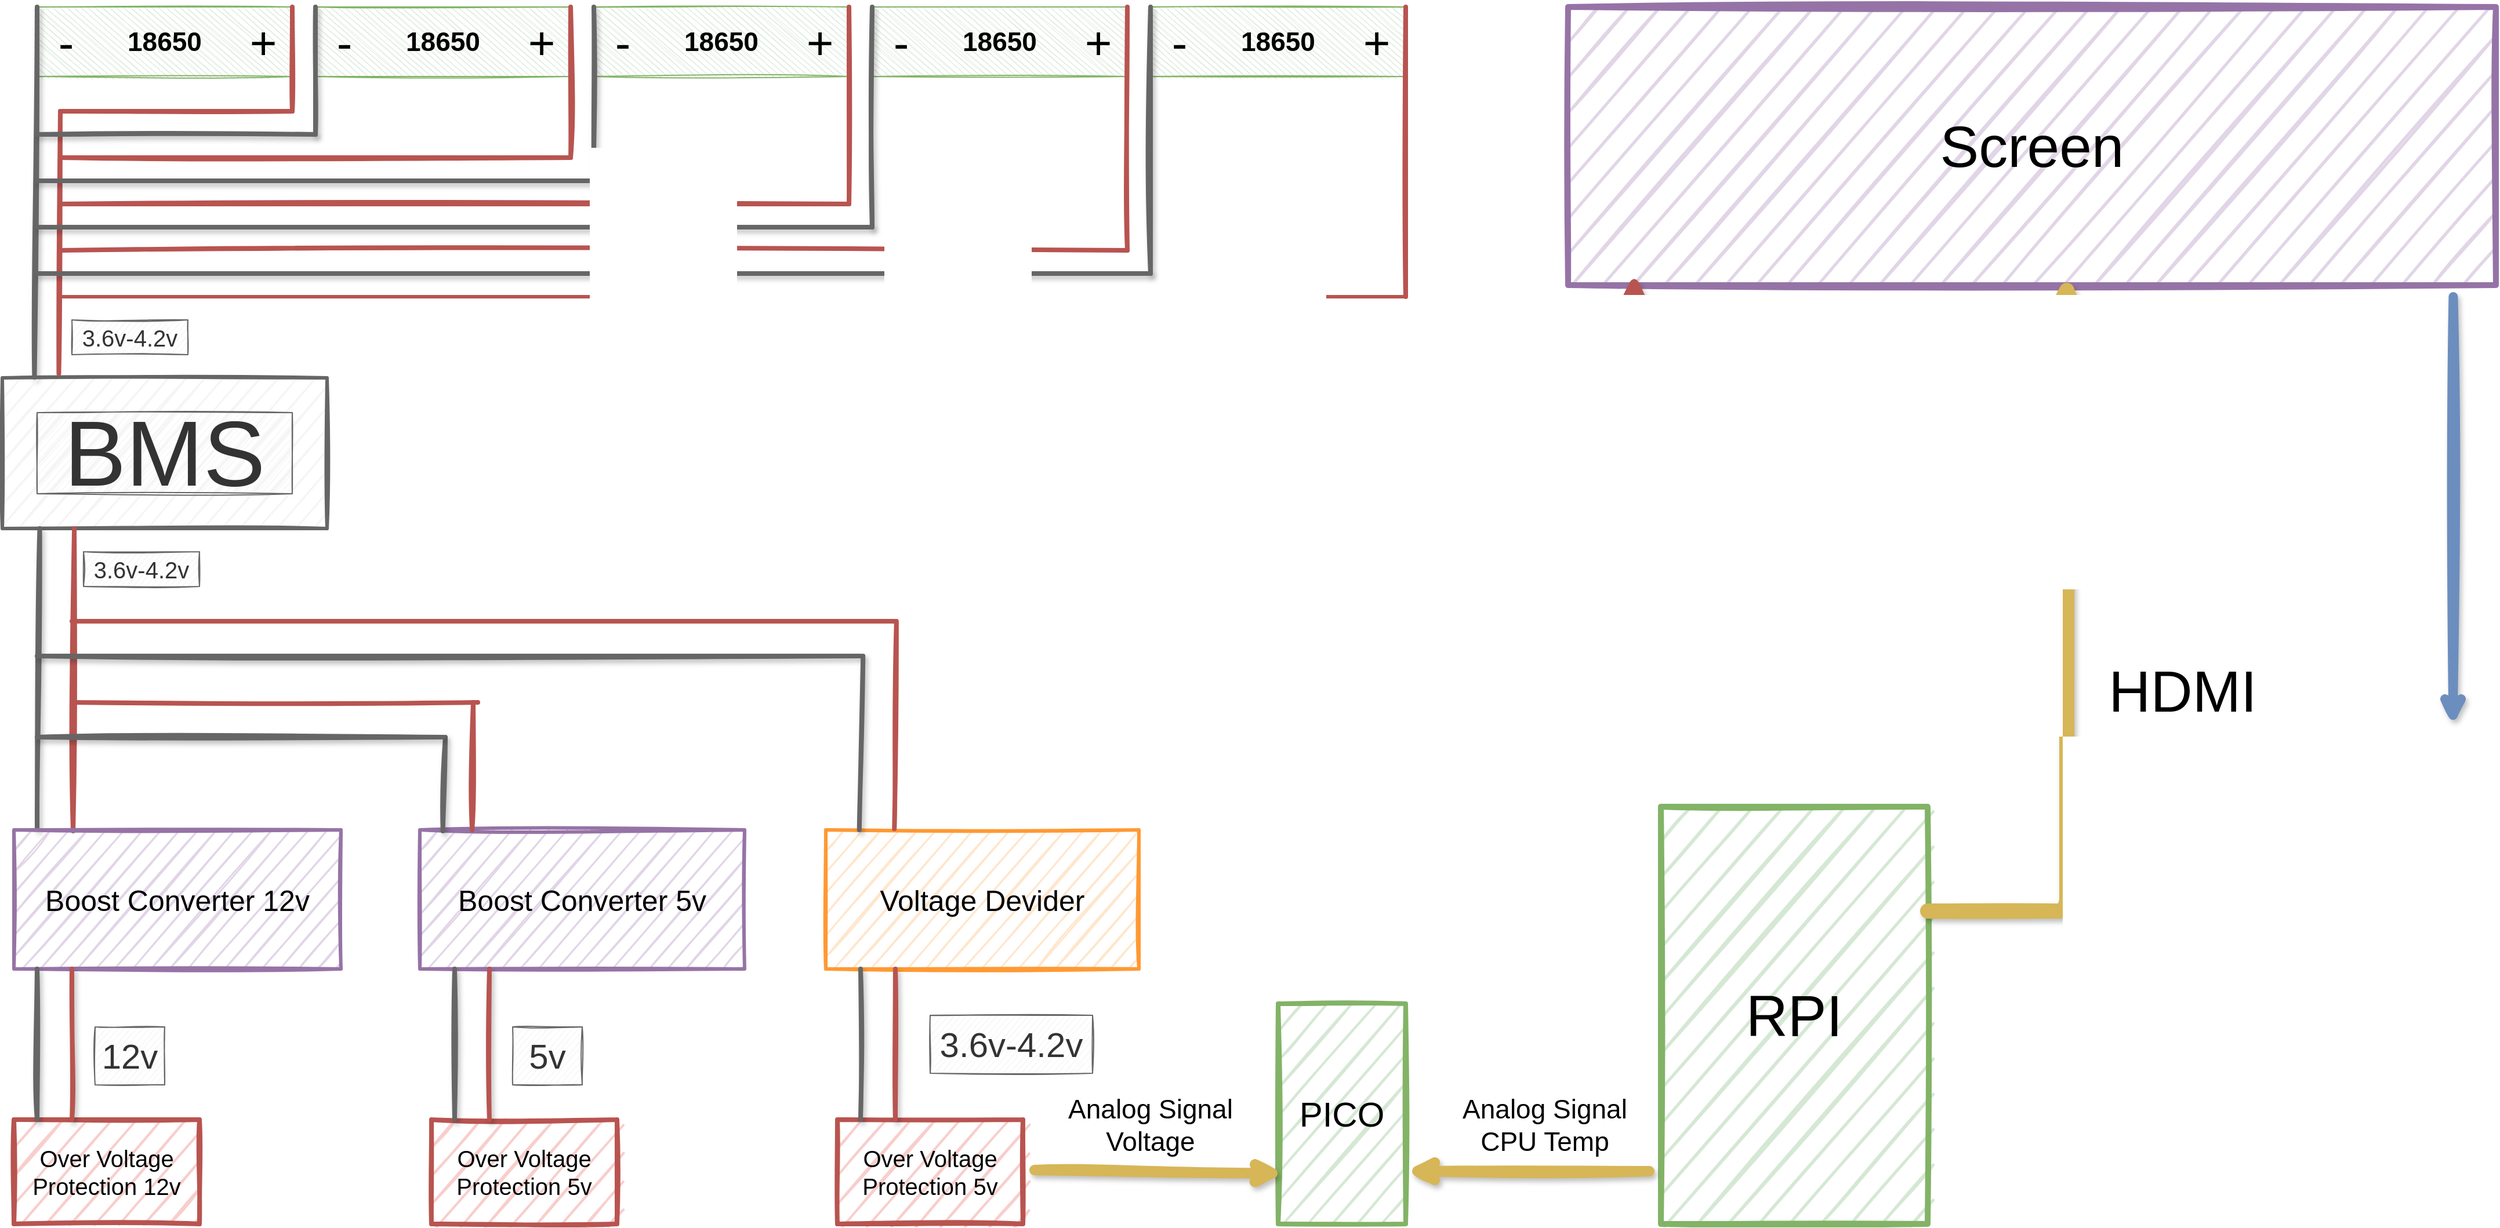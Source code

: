 <mxfile version="14.4.3" type="github">
  <diagram id="_PQn1Uy8t_eb8sXLkzAz" name="Page-1">
    <mxGraphModel dx="1718" dy="935" grid="1" gridSize="10" guides="1" tooltips="1" connect="1" arrows="1" fold="1" page="1" pageScale="1" pageWidth="850" pageHeight="1100" math="0" shadow="0">
      <root>
        <mxCell id="0" />
        <mxCell id="1" parent="0" />
        <mxCell id="i-8vvmm6yCiT5ENzY_J1-1" value="&lt;font size=&quot;1&quot;&gt;&lt;b style=&quot;font-size: 23px&quot;&gt;18650&lt;/b&gt;&lt;/font&gt;" style="rounded=0;whiteSpace=wrap;html=1;direction=south;fillColor=#d5e8d4;strokeColor=#82b366;sketch=1;" vertex="1" parent="1">
          <mxGeometry x="40" y="40" width="220" height="60" as="geometry" />
        </mxCell>
        <mxCell id="i-8vvmm6yCiT5ENzY_J1-6" value="&lt;font style=&quot;font-size: 40px&quot;&gt;+&lt;/font&gt;" style="text;html=1;strokeColor=none;fillColor=none;align=center;verticalAlign=middle;whiteSpace=wrap;rounded=0;sketch=1;" vertex="1" parent="1">
          <mxGeometry x="220" y="55" width="30" height="30" as="geometry" />
        </mxCell>
        <mxCell id="i-8vvmm6yCiT5ENzY_J1-7" value="&lt;font style=&quot;font-size: 40px&quot;&gt;-&lt;/font&gt;" style="text;html=1;strokeColor=none;fillColor=none;align=center;verticalAlign=middle;whiteSpace=wrap;rounded=0;sketch=1;" vertex="1" parent="1">
          <mxGeometry x="50" y="55" width="30" height="30" as="geometry" />
        </mxCell>
        <mxCell id="i-8vvmm6yCiT5ENzY_J1-10" value="" style="endArrow=none;html=1;strokeWidth=4;sketch=1;fillColor=#f8cecc;strokeColor=#b85450;" edge="1" parent="1">
          <mxGeometry width="50" height="50" relative="1" as="geometry">
            <mxPoint x="260" y="130" as="sourcePoint" />
            <mxPoint x="260" y="40" as="targetPoint" />
          </mxGeometry>
        </mxCell>
        <mxCell id="i-8vvmm6yCiT5ENzY_J1-11" value="" style="endArrow=none;html=1;strokeWidth=4;sketch=1;fillColor=#f5f5f5;strokeColor=#666666;shadow=1;exitX=0.099;exitY=-0.005;exitDx=0;exitDy=0;exitPerimeter=0;" edge="1" parent="1" source="i-8vvmm6yCiT5ENzY_J1-33">
          <mxGeometry width="50" height="50" relative="1" as="geometry">
            <mxPoint x="40" y="360" as="sourcePoint" />
            <mxPoint x="40" y="40" as="targetPoint" />
          </mxGeometry>
        </mxCell>
        <mxCell id="i-8vvmm6yCiT5ENzY_J1-12" value="&lt;font size=&quot;1&quot;&gt;&lt;b style=&quot;font-size: 23px&quot;&gt;18650&lt;/b&gt;&lt;/font&gt;" style="rounded=0;whiteSpace=wrap;html=1;direction=south;fillColor=#d5e8d4;strokeColor=#82b366;sketch=1;" vertex="1" parent="1">
          <mxGeometry x="280" y="40" width="220" height="60" as="geometry" />
        </mxCell>
        <mxCell id="i-8vvmm6yCiT5ENzY_J1-13" value="&lt;font style=&quot;font-size: 40px&quot;&gt;+&lt;/font&gt;" style="text;html=1;strokeColor=none;fillColor=none;align=center;verticalAlign=middle;whiteSpace=wrap;rounded=0;sketch=1;" vertex="1" parent="1">
          <mxGeometry x="460" y="55" width="30" height="30" as="geometry" />
        </mxCell>
        <mxCell id="i-8vvmm6yCiT5ENzY_J1-14" value="&lt;font style=&quot;font-size: 40px&quot;&gt;-&lt;/font&gt;" style="text;html=1;strokeColor=none;fillColor=none;align=center;verticalAlign=middle;whiteSpace=wrap;rounded=0;sketch=1;" vertex="1" parent="1">
          <mxGeometry x="290" y="55" width="30" height="30" as="geometry" />
        </mxCell>
        <mxCell id="i-8vvmm6yCiT5ENzY_J1-15" value="" style="endArrow=none;html=1;strokeWidth=4;sketch=1;fillColor=#f8cecc;strokeColor=#b85450;" edge="1" parent="1">
          <mxGeometry width="50" height="50" relative="1" as="geometry">
            <mxPoint x="500" y="170" as="sourcePoint" />
            <mxPoint x="500" y="40" as="targetPoint" />
          </mxGeometry>
        </mxCell>
        <mxCell id="i-8vvmm6yCiT5ENzY_J1-16" value="" style="endArrow=none;html=1;strokeWidth=4;sketch=1;fillColor=#f5f5f5;strokeColor=#666666;shadow=1;" edge="1" parent="1">
          <mxGeometry width="50" height="50" relative="1" as="geometry">
            <mxPoint x="280" y="150" as="sourcePoint" />
            <mxPoint x="280" y="40" as="targetPoint" />
          </mxGeometry>
        </mxCell>
        <mxCell id="i-8vvmm6yCiT5ENzY_J1-17" value="&lt;font size=&quot;1&quot;&gt;&lt;b style=&quot;font-size: 23px&quot;&gt;18650&lt;/b&gt;&lt;/font&gt;" style="rounded=0;whiteSpace=wrap;html=1;direction=south;fillColor=#d5e8d4;strokeColor=#82b366;sketch=1;" vertex="1" parent="1">
          <mxGeometry x="520" y="40" width="220" height="60" as="geometry" />
        </mxCell>
        <mxCell id="i-8vvmm6yCiT5ENzY_J1-18" value="&lt;font style=&quot;font-size: 40px&quot;&gt;+&lt;/font&gt;" style="text;html=1;strokeColor=none;fillColor=none;align=center;verticalAlign=middle;whiteSpace=wrap;rounded=0;sketch=1;" vertex="1" parent="1">
          <mxGeometry x="700" y="55" width="30" height="30" as="geometry" />
        </mxCell>
        <mxCell id="i-8vvmm6yCiT5ENzY_J1-19" value="&lt;font style=&quot;font-size: 40px&quot;&gt;-&lt;/font&gt;" style="text;html=1;strokeColor=none;fillColor=none;align=center;verticalAlign=middle;whiteSpace=wrap;rounded=0;sketch=1;" vertex="1" parent="1">
          <mxGeometry x="530" y="55" width="30" height="30" as="geometry" />
        </mxCell>
        <mxCell id="i-8vvmm6yCiT5ENzY_J1-20" value="" style="endArrow=none;html=1;strokeWidth=4;sketch=1;fillColor=#f8cecc;strokeColor=#b85450;" edge="1" parent="1">
          <mxGeometry width="50" height="50" relative="1" as="geometry">
            <mxPoint x="740" y="210" as="sourcePoint" />
            <mxPoint x="740" y="40" as="targetPoint" />
          </mxGeometry>
        </mxCell>
        <mxCell id="i-8vvmm6yCiT5ENzY_J1-21" value="" style="endArrow=none;html=1;strokeWidth=4;sketch=1;fillColor=#f5f5f5;strokeColor=#666666;shadow=1;" edge="1" parent="1">
          <mxGeometry width="50" height="50" relative="1" as="geometry">
            <mxPoint x="520" y="190" as="sourcePoint" />
            <mxPoint x="520" y="40" as="targetPoint" />
          </mxGeometry>
        </mxCell>
        <mxCell id="i-8vvmm6yCiT5ENzY_J1-22" value="&lt;font size=&quot;1&quot;&gt;&lt;b style=&quot;font-size: 23px&quot;&gt;18650&lt;/b&gt;&lt;/font&gt;" style="rounded=0;whiteSpace=wrap;html=1;direction=south;fillColor=#d5e8d4;strokeColor=#82b366;sketch=1;" vertex="1" parent="1">
          <mxGeometry x="760" y="40" width="220" height="60" as="geometry" />
        </mxCell>
        <mxCell id="i-8vvmm6yCiT5ENzY_J1-23" value="&lt;font style=&quot;font-size: 40px&quot;&gt;+&lt;/font&gt;" style="text;html=1;strokeColor=none;fillColor=none;align=center;verticalAlign=middle;whiteSpace=wrap;rounded=0;sketch=1;" vertex="1" parent="1">
          <mxGeometry x="940" y="55" width="30" height="30" as="geometry" />
        </mxCell>
        <mxCell id="i-8vvmm6yCiT5ENzY_J1-24" value="&lt;font style=&quot;font-size: 40px&quot;&gt;-&lt;/font&gt;" style="text;html=1;strokeColor=none;fillColor=none;align=center;verticalAlign=middle;whiteSpace=wrap;rounded=0;sketch=1;" vertex="1" parent="1">
          <mxGeometry x="770" y="55" width="30" height="30" as="geometry" />
        </mxCell>
        <mxCell id="i-8vvmm6yCiT5ENzY_J1-25" value="" style="endArrow=none;html=1;strokeWidth=4;sketch=1;fillColor=#f8cecc;strokeColor=#b85450;" edge="1" parent="1">
          <mxGeometry width="50" height="50" relative="1" as="geometry">
            <mxPoint x="980" y="250" as="sourcePoint" />
            <mxPoint x="980" y="40" as="targetPoint" />
          </mxGeometry>
        </mxCell>
        <mxCell id="i-8vvmm6yCiT5ENzY_J1-26" value="" style="endArrow=none;html=1;strokeWidth=4;sketch=1;fillColor=#f5f5f5;strokeColor=#666666;shadow=1;" edge="1" parent="1">
          <mxGeometry width="50" height="50" relative="1" as="geometry">
            <mxPoint x="760" y="230" as="sourcePoint" />
            <mxPoint x="760" y="40" as="targetPoint" />
          </mxGeometry>
        </mxCell>
        <mxCell id="i-8vvmm6yCiT5ENzY_J1-27" value="&lt;font size=&quot;1&quot;&gt;&lt;b style=&quot;font-size: 23px&quot;&gt;18650&lt;/b&gt;&lt;/font&gt;" style="rounded=0;whiteSpace=wrap;html=1;direction=south;fillColor=#d5e8d4;strokeColor=#82b366;sketch=1;" vertex="1" parent="1">
          <mxGeometry x="1000" y="40" width="220" height="60" as="geometry" />
        </mxCell>
        <mxCell id="i-8vvmm6yCiT5ENzY_J1-28" value="&lt;font style=&quot;font-size: 40px&quot;&gt;+&lt;/font&gt;" style="text;html=1;strokeColor=none;fillColor=none;align=center;verticalAlign=middle;whiteSpace=wrap;rounded=0;sketch=1;" vertex="1" parent="1">
          <mxGeometry x="1180" y="55" width="30" height="30" as="geometry" />
        </mxCell>
        <mxCell id="i-8vvmm6yCiT5ENzY_J1-29" value="&lt;font style=&quot;font-size: 40px&quot;&gt;-&lt;/font&gt;" style="text;html=1;strokeColor=none;fillColor=none;align=center;verticalAlign=middle;whiteSpace=wrap;rounded=0;sketch=1;" vertex="1" parent="1">
          <mxGeometry x="1010" y="55" width="30" height="30" as="geometry" />
        </mxCell>
        <mxCell id="i-8vvmm6yCiT5ENzY_J1-30" value="" style="endArrow=none;html=1;strokeWidth=4;sketch=1;fillColor=#f8cecc;strokeColor=#b85450;" edge="1" parent="1">
          <mxGeometry width="50" height="50" relative="1" as="geometry">
            <mxPoint x="1220" y="290" as="sourcePoint" />
            <mxPoint x="1220" y="40" as="targetPoint" />
          </mxGeometry>
        </mxCell>
        <mxCell id="i-8vvmm6yCiT5ENzY_J1-31" value="" style="endArrow=none;html=1;strokeWidth=4;sketch=1;fillColor=#f5f5f5;strokeColor=#666666;shadow=1;" edge="1" parent="1">
          <mxGeometry width="50" height="50" relative="1" as="geometry">
            <mxPoint x="1000" y="270" as="sourcePoint" />
            <mxPoint x="1000" y="40" as="targetPoint" />
          </mxGeometry>
        </mxCell>
        <mxCell id="i-8vvmm6yCiT5ENzY_J1-33" value="" style="rounded=0;whiteSpace=wrap;html=1;sketch=1;strokeWidth=3;strokeColor=#666666;fontColor=#333333;fillColor=#f5f5f5;" vertex="1" parent="1">
          <mxGeometry x="10" y="360" width="280" height="130" as="geometry" />
        </mxCell>
        <mxCell id="i-8vvmm6yCiT5ENzY_J1-34" value="" style="endArrow=none;html=1;strokeWidth=4;sketch=1;fillColor=#f8cecc;strokeColor=#b85450;exitX=0.174;exitY=-0.028;exitDx=0;exitDy=0;exitPerimeter=0;" edge="1" parent="1" source="i-8vvmm6yCiT5ENzY_J1-33">
          <mxGeometry width="50" height="50" relative="1" as="geometry">
            <mxPoint x="170.0" y="130" as="sourcePoint" />
            <mxPoint x="60" y="130" as="targetPoint" />
          </mxGeometry>
        </mxCell>
        <mxCell id="i-8vvmm6yCiT5ENzY_J1-35" value="" style="endArrow=none;html=1;strokeWidth=4;sketch=1;fillColor=#f8cecc;strokeColor=#b85450;" edge="1" parent="1">
          <mxGeometry width="50" height="50" relative="1" as="geometry">
            <mxPoint x="60" y="130" as="sourcePoint" />
            <mxPoint x="260" y="130" as="targetPoint" />
          </mxGeometry>
        </mxCell>
        <mxCell id="i-8vvmm6yCiT5ENzY_J1-36" value="" style="endArrow=none;html=1;strokeWidth=4;sketch=1;fillColor=#f5f5f5;strokeColor=#666666;shadow=1;" edge="1" parent="1">
          <mxGeometry width="50" height="50" relative="1" as="geometry">
            <mxPoint x="40" y="150" as="sourcePoint" />
            <mxPoint x="280" y="150" as="targetPoint" />
          </mxGeometry>
        </mxCell>
        <mxCell id="i-8vvmm6yCiT5ENzY_J1-37" value="" style="endArrow=none;html=1;strokeWidth=4;sketch=1;fillColor=#f8cecc;strokeColor=#b85450;" edge="1" parent="1">
          <mxGeometry width="50" height="50" relative="1" as="geometry">
            <mxPoint x="60" y="170" as="sourcePoint" />
            <mxPoint x="500" y="170" as="targetPoint" />
          </mxGeometry>
        </mxCell>
        <mxCell id="i-8vvmm6yCiT5ENzY_J1-39" value="" style="endArrow=none;html=1;strokeWidth=4;sketch=1;fillColor=#f5f5f5;strokeColor=#666666;shadow=1;" edge="1" parent="1">
          <mxGeometry width="50" height="50" relative="1" as="geometry">
            <mxPoint x="40" y="190" as="sourcePoint" />
            <mxPoint x="520" y="190" as="targetPoint" />
          </mxGeometry>
        </mxCell>
        <mxCell id="i-8vvmm6yCiT5ENzY_J1-40" value="" style="endArrow=none;html=1;strokeWidth=4;sketch=1;fillColor=#f8cecc;strokeColor=#b85450;" edge="1" parent="1">
          <mxGeometry width="50" height="50" relative="1" as="geometry">
            <mxPoint x="60" y="210" as="sourcePoint" />
            <mxPoint x="740" y="210" as="targetPoint" />
          </mxGeometry>
        </mxCell>
        <mxCell id="i-8vvmm6yCiT5ENzY_J1-41" value="" style="endArrow=none;html=1;strokeWidth=4;sketch=1;fillColor=#f5f5f5;strokeColor=#666666;shadow=1;" edge="1" parent="1">
          <mxGeometry width="50" height="50" relative="1" as="geometry">
            <mxPoint x="40" y="230" as="sourcePoint" />
            <mxPoint x="760" y="230" as="targetPoint" />
          </mxGeometry>
        </mxCell>
        <mxCell id="i-8vvmm6yCiT5ENzY_J1-42" value="" style="endArrow=none;html=1;strokeWidth=4;sketch=1;fillColor=#f8cecc;strokeColor=#b85450;" edge="1" parent="1">
          <mxGeometry width="50" height="50" relative="1" as="geometry">
            <mxPoint x="60" y="250" as="sourcePoint" />
            <mxPoint x="980" y="250" as="targetPoint" />
          </mxGeometry>
        </mxCell>
        <mxCell id="i-8vvmm6yCiT5ENzY_J1-43" value="" style="endArrow=none;html=1;strokeWidth=4;sketch=1;fillColor=#f5f5f5;strokeColor=#666666;shadow=1;" edge="1" parent="1">
          <mxGeometry width="50" height="50" relative="1" as="geometry">
            <mxPoint x="40" y="270" as="sourcePoint" />
            <mxPoint x="1000" y="270" as="targetPoint" />
          </mxGeometry>
        </mxCell>
        <mxCell id="i-8vvmm6yCiT5ENzY_J1-44" value="" style="endArrow=none;html=1;strokeWidth=3;sketch=1;fillColor=#f8cecc;strokeColor=#b85450;" edge="1" parent="1">
          <mxGeometry width="50" height="50" relative="1" as="geometry">
            <mxPoint x="60" y="290" as="sourcePoint" />
            <mxPoint x="1220" y="290" as="targetPoint" />
          </mxGeometry>
        </mxCell>
        <mxCell id="i-8vvmm6yCiT5ENzY_J1-45" value="&lt;font style=&quot;font-size: 80px&quot;&gt;BMS&lt;/font&gt;" style="text;html=1;strokeColor=#666666;fillColor=#f5f5f5;align=center;verticalAlign=middle;whiteSpace=wrap;rounded=0;sketch=1;fontColor=#333333;" vertex="1" parent="1">
          <mxGeometry x="40" y="390" width="220" height="70" as="geometry" />
        </mxCell>
        <mxCell id="i-8vvmm6yCiT5ENzY_J1-49" value="&lt;font style=&quot;font-size: 20px&quot;&gt;3.6v-4.2v&lt;/font&gt;" style="text;html=1;strokeColor=#666666;fillColor=#f5f5f5;align=center;verticalAlign=middle;whiteSpace=wrap;rounded=0;sketch=1;fontColor=#333333;" vertex="1" parent="1">
          <mxGeometry x="70" y="310" width="100" height="30" as="geometry" />
        </mxCell>
        <mxCell id="i-8vvmm6yCiT5ENzY_J1-51" value="&lt;font style=&quot;font-size: 25px&quot;&gt;Boost Converter 5v&lt;/font&gt;" style="rounded=0;whiteSpace=wrap;html=1;sketch=1;strokeWidth=3;strokeColor=#9673a6;fillColor=#e1d5e7;" vertex="1" parent="1">
          <mxGeometry x="370" y="750" width="280" height="120" as="geometry" />
        </mxCell>
        <mxCell id="i-8vvmm6yCiT5ENzY_J1-53" value="" style="endArrow=none;html=1;strokeWidth=4;sketch=1;fillColor=#f5f5f5;strokeColor=#666666;shadow=1;exitX=0.071;exitY=-0.008;exitDx=0;exitDy=0;exitPerimeter=0;" edge="1" parent="1" source="i-8vvmm6yCiT5ENzY_J1-62">
          <mxGeometry width="50" height="50" relative="1" as="geometry">
            <mxPoint x="42" y="740" as="sourcePoint" />
            <mxPoint x="42.28" y="490" as="targetPoint" />
          </mxGeometry>
        </mxCell>
        <mxCell id="i-8vvmm6yCiT5ENzY_J1-55" value="" style="endArrow=none;html=1;strokeWidth=4;sketch=1;fillColor=#f5f5f5;strokeColor=#666666;shadow=1;exitX=0.071;exitY=0.008;exitDx=0;exitDy=0;exitPerimeter=0;" edge="1" parent="1" source="i-8vvmm6yCiT5ENzY_J1-51">
          <mxGeometry width="50" height="50" relative="1" as="geometry">
            <mxPoint x="390" y="610" as="sourcePoint" />
            <mxPoint x="392" y="670" as="targetPoint" />
          </mxGeometry>
        </mxCell>
        <mxCell id="i-8vvmm6yCiT5ENzY_J1-56" value="" style="endArrow=none;html=1;strokeWidth=4;sketch=1;fillColor=#f8cecc;strokeColor=#b85450;shadow=0;exitX=0.161;exitY=0;exitDx=0;exitDy=0;exitPerimeter=0;" edge="1" parent="1" source="i-8vvmm6yCiT5ENzY_J1-51">
          <mxGeometry width="50" height="50" relative="1" as="geometry">
            <mxPoint x="414.08" y="608.08" as="sourcePoint" />
            <mxPoint x="416" y="640" as="targetPoint" />
          </mxGeometry>
        </mxCell>
        <mxCell id="i-8vvmm6yCiT5ENzY_J1-58" value="" style="endArrow=none;html=1;strokeWidth=4;sketch=1;fillColor=#f8cecc;strokeColor=#b85450;shadow=0;" edge="1" parent="1">
          <mxGeometry width="50" height="50" relative="1" as="geometry">
            <mxPoint x="70" y="640" as="sourcePoint" />
            <mxPoint x="420" y="640" as="targetPoint" />
          </mxGeometry>
        </mxCell>
        <mxCell id="i-8vvmm6yCiT5ENzY_J1-59" value="" style="endArrow=none;html=1;strokeWidth=4;sketch=1;fillColor=#f8cecc;strokeColor=#b85450;shadow=0;exitX=0.181;exitY=0.008;exitDx=0;exitDy=0;exitPerimeter=0;" edge="1" parent="1" source="i-8vvmm6yCiT5ENzY_J1-62">
          <mxGeometry width="50" height="50" relative="1" as="geometry">
            <mxPoint x="72" y="730" as="sourcePoint" />
            <mxPoint x="72.04" y="490" as="targetPoint" />
          </mxGeometry>
        </mxCell>
        <mxCell id="i-8vvmm6yCiT5ENzY_J1-60" value="" style="endArrow=none;html=1;strokeWidth=4;sketch=1;fillColor=#f5f5f5;strokeColor=#666666;shadow=1;" edge="1" parent="1">
          <mxGeometry width="50" height="50" relative="1" as="geometry">
            <mxPoint x="40" y="670" as="sourcePoint" />
            <mxPoint x="390" y="670" as="targetPoint" />
          </mxGeometry>
        </mxCell>
        <mxCell id="i-8vvmm6yCiT5ENzY_J1-61" value="&lt;font style=&quot;font-size: 20px&quot;&gt;3.6v-4.2v&lt;/font&gt;" style="text;html=1;strokeColor=#666666;fillColor=#f5f5f5;align=center;verticalAlign=middle;whiteSpace=wrap;rounded=0;sketch=1;fontColor=#333333;" vertex="1" parent="1">
          <mxGeometry x="80" y="510" width="100" height="30" as="geometry" />
        </mxCell>
        <mxCell id="i-8vvmm6yCiT5ENzY_J1-62" value="&lt;font style=&quot;font-size: 25px&quot;&gt;Boost Converter 12v&lt;/font&gt;" style="rounded=0;whiteSpace=wrap;html=1;sketch=1;strokeWidth=3;strokeColor=#9673a6;fillColor=#e1d5e7;" vertex="1" parent="1">
          <mxGeometry x="20" y="750" width="282" height="120" as="geometry" />
        </mxCell>
        <mxCell id="i-8vvmm6yCiT5ENzY_J1-64" value="" style="endArrow=none;html=1;strokeWidth=4;sketch=1;fillColor=#f8cecc;strokeColor=#b85450;shadow=0;" edge="1" parent="1">
          <mxGeometry width="50" height="50" relative="1" as="geometry">
            <mxPoint x="70" y="570.0" as="sourcePoint" />
            <mxPoint x="780" y="570" as="targetPoint" />
          </mxGeometry>
        </mxCell>
        <mxCell id="i-8vvmm6yCiT5ENzY_J1-65" value="" style="endArrow=none;html=1;strokeWidth=4;sketch=1;fillColor=#f5f5f5;strokeColor=#666666;shadow=1;" edge="1" parent="1">
          <mxGeometry width="50" height="50" relative="1" as="geometry">
            <mxPoint x="40" y="600.0" as="sourcePoint" />
            <mxPoint x="750" y="600" as="targetPoint" />
          </mxGeometry>
        </mxCell>
        <mxCell id="i-8vvmm6yCiT5ENzY_J1-67" value="&lt;font style=&quot;font-size: 25px&quot;&gt;Voltage Devider&lt;/font&gt;" style="rounded=0;whiteSpace=wrap;html=1;sketch=1;strokeWidth=3;fillColor=#ffe6cc;strokeColor=#FF9933;" vertex="1" parent="1">
          <mxGeometry x="720" y="750" width="270" height="120" as="geometry" />
        </mxCell>
        <mxCell id="i-8vvmm6yCiT5ENzY_J1-68" value="" style="endArrow=none;html=1;strokeWidth=4;sketch=1;fillColor=#f8cecc;strokeColor=#b85450;shadow=0;exitX=0.219;exitY=-0.008;exitDx=0;exitDy=0;exitPerimeter=0;" edge="1" parent="1" source="i-8vvmm6yCiT5ENzY_J1-67">
          <mxGeometry width="50" height="50" relative="1" as="geometry">
            <mxPoint x="780" y="680" as="sourcePoint" />
            <mxPoint x="780.92" y="570" as="targetPoint" />
          </mxGeometry>
        </mxCell>
        <mxCell id="i-8vvmm6yCiT5ENzY_J1-69" value="" style="endArrow=none;html=1;strokeWidth=4;sketch=1;fillColor=#f5f5f5;strokeColor=#666666;shadow=1;exitX=0.107;exitY=0;exitDx=0;exitDy=0;exitPerimeter=0;" edge="1" parent="1" source="i-8vvmm6yCiT5ENzY_J1-67">
          <mxGeometry width="50" height="50" relative="1" as="geometry">
            <mxPoint x="750.0" y="680.96" as="sourcePoint" />
            <mxPoint x="752.12" y="600" as="targetPoint" />
          </mxGeometry>
        </mxCell>
        <mxCell id="i-8vvmm6yCiT5ENzY_J1-71" value="&lt;font style=&quot;font-size: 50px&quot;&gt;RPI&lt;/font&gt;" style="rounded=0;whiteSpace=wrap;html=1;sketch=1;strokeWidth=5;fillColor=#d5e8d4;strokeColor=#82b366;" vertex="1" parent="1">
          <mxGeometry x="1440" y="730" width="230" height="360" as="geometry" />
        </mxCell>
        <mxCell id="i-8vvmm6yCiT5ENzY_J1-72" value="&lt;font style=&quot;font-size: 30px&quot;&gt;PICO&lt;/font&gt;" style="rounded=0;whiteSpace=wrap;html=1;sketch=1;strokeWidth=4;fillColor=#d5e8d4;strokeColor=#82b366;" vertex="1" parent="1">
          <mxGeometry x="1110" y="900" width="110" height="190" as="geometry" />
        </mxCell>
        <mxCell id="i-8vvmm6yCiT5ENzY_J1-73" value="&lt;font style=&quot;font-size: 20px&quot;&gt;Over Voltage Protection 12v&lt;/font&gt;" style="rounded=0;whiteSpace=wrap;html=1;sketch=1;strokeColor=#b85450;strokeWidth=4;fillColor=#f8cecc;" vertex="1" parent="1">
          <mxGeometry x="20" y="1000" width="160" height="90" as="geometry" />
        </mxCell>
        <mxCell id="i-8vvmm6yCiT5ENzY_J1-77" value="" style="endArrow=none;html=1;strokeWidth=4;sketch=1;fillColor=#f5f5f5;strokeColor=#666666;shadow=1;" edge="1" parent="1">
          <mxGeometry width="50" height="50" relative="1" as="geometry">
            <mxPoint x="40" y="1000" as="sourcePoint" />
            <mxPoint x="40.0" y="870" as="targetPoint" />
          </mxGeometry>
        </mxCell>
        <mxCell id="i-8vvmm6yCiT5ENzY_J1-78" value="" style="endArrow=none;html=1;strokeWidth=4;sketch=1;fillColor=#f8cecc;strokeColor=#b85450;shadow=1;" edge="1" parent="1">
          <mxGeometry width="50" height="50" relative="1" as="geometry">
            <mxPoint x="70" y="1000" as="sourcePoint" />
            <mxPoint x="70" y="870" as="targetPoint" />
          </mxGeometry>
        </mxCell>
        <mxCell id="i-8vvmm6yCiT5ENzY_J1-79" value="&lt;font style=&quot;font-size: 20px&quot;&gt;Over Voltage Protection 5v&lt;/font&gt;" style="rounded=0;whiteSpace=wrap;html=1;sketch=1;strokeColor=#b85450;strokeWidth=4;fillColor=#f8cecc;" vertex="1" parent="1">
          <mxGeometry x="380" y="1000" width="160" height="90" as="geometry" />
        </mxCell>
        <mxCell id="i-8vvmm6yCiT5ENzY_J1-80" value="" style="endArrow=none;html=1;strokeWidth=4;sketch=1;fillColor=#f5f5f5;strokeColor=#666666;shadow=1;" edge="1" parent="1">
          <mxGeometry width="50" height="50" relative="1" as="geometry">
            <mxPoint x="400" y="1000" as="sourcePoint" />
            <mxPoint x="400" y="870" as="targetPoint" />
          </mxGeometry>
        </mxCell>
        <mxCell id="i-8vvmm6yCiT5ENzY_J1-81" value="" style="endArrow=none;html=1;strokeWidth=4;sketch=1;fillColor=#f8cecc;strokeColor=#b85450;shadow=1;" edge="1" parent="1">
          <mxGeometry width="50" height="50" relative="1" as="geometry">
            <mxPoint x="430" y="1000" as="sourcePoint" />
            <mxPoint x="430" y="870" as="targetPoint" />
          </mxGeometry>
        </mxCell>
        <mxCell id="i-8vvmm6yCiT5ENzY_J1-82" value="&lt;font style=&quot;font-size: 20px&quot;&gt;Over Voltage Protection 5v&lt;/font&gt;" style="rounded=0;whiteSpace=wrap;html=1;sketch=1;strokeColor=#b85450;strokeWidth=4;fillColor=#f8cecc;" vertex="1" parent="1">
          <mxGeometry x="730" y="1000" width="160" height="90" as="geometry" />
        </mxCell>
        <mxCell id="i-8vvmm6yCiT5ENzY_J1-83" value="" style="endArrow=none;html=1;strokeWidth=4;sketch=1;fillColor=#f5f5f5;strokeColor=#666666;shadow=1;" edge="1" parent="1">
          <mxGeometry width="50" height="50" relative="1" as="geometry">
            <mxPoint x="750" y="1000" as="sourcePoint" />
            <mxPoint x="750" y="870" as="targetPoint" />
          </mxGeometry>
        </mxCell>
        <mxCell id="i-8vvmm6yCiT5ENzY_J1-84" value="" style="endArrow=none;html=1;strokeWidth=4;sketch=1;fillColor=#f8cecc;strokeColor=#b85450;shadow=1;" edge="1" parent="1">
          <mxGeometry width="50" height="50" relative="1" as="geometry">
            <mxPoint x="780" y="1000" as="sourcePoint" />
            <mxPoint x="780" y="870" as="targetPoint" />
          </mxGeometry>
        </mxCell>
        <mxCell id="i-8vvmm6yCiT5ENzY_J1-85" value="&lt;font style=&quot;font-size: 30px&quot;&gt;12v&lt;/font&gt;" style="text;html=1;strokeColor=#666666;fillColor=#f5f5f5;align=center;verticalAlign=middle;whiteSpace=wrap;rounded=0;sketch=1;fontColor=#333333;" vertex="1" parent="1">
          <mxGeometry x="90" y="920" width="60" height="50" as="geometry" />
        </mxCell>
        <mxCell id="i-8vvmm6yCiT5ENzY_J1-88" value="&lt;font style=&quot;font-size: 30px&quot;&gt;5v&lt;/font&gt;" style="text;html=1;strokeColor=#666666;fillColor=#f5f5f5;align=center;verticalAlign=middle;whiteSpace=wrap;rounded=0;sketch=1;fontColor=#333333;" vertex="1" parent="1">
          <mxGeometry x="450" y="920" width="60" height="50" as="geometry" />
        </mxCell>
        <mxCell id="i-8vvmm6yCiT5ENzY_J1-89" value="&lt;font style=&quot;font-size: 30px&quot;&gt;3.6v-4.2v&lt;/font&gt;" style="text;html=1;strokeColor=#666666;fillColor=#f5f5f5;align=center;verticalAlign=middle;whiteSpace=wrap;rounded=0;sketch=1;fontColor=#333333;" vertex="1" parent="1">
          <mxGeometry x="810" y="910" width="140" height="50" as="geometry" />
        </mxCell>
        <mxCell id="i-8vvmm6yCiT5ENzY_J1-90" value="&lt;font style=&quot;font-size: 50px&quot;&gt;Screen&lt;/font&gt;" style="rounded=0;whiteSpace=wrap;html=1;sketch=1;strokeWidth=5;fillColor=#e1d5e7;strokeColor=#9673a6;" vertex="1" parent="1">
          <mxGeometry x="1360" y="40" width="800" height="240" as="geometry" />
        </mxCell>
        <mxCell id="i-8vvmm6yCiT5ENzY_J1-91" value="" style="endArrow=classic;html=1;shadow=1;strokeWidth=8;fillColor=#f8cecc;strokeColor=#b85450;sketch=1;" edge="1" parent="1">
          <mxGeometry width="50" height="50" relative="1" as="geometry">
            <mxPoint x="1417" y="630" as="sourcePoint" />
            <mxPoint x="1417" y="270" as="targetPoint" />
          </mxGeometry>
        </mxCell>
        <mxCell id="i-8vvmm6yCiT5ENzY_J1-93" value="" style="endArrow=classic;html=1;shadow=1;strokeWidth=8;fillColor=#dae8fc;strokeColor=#6c8ebf;sketch=1;" edge="1" parent="1">
          <mxGeometry width="50" height="50" relative="1" as="geometry">
            <mxPoint x="2123.2" y="290.0" as="sourcePoint" />
            <mxPoint x="2123" y="660" as="targetPoint" />
          </mxGeometry>
        </mxCell>
        <mxCell id="i-8vvmm6yCiT5ENzY_J1-95" value="" style="endArrow=classic;html=1;shadow=1;strokeWidth=13;fillColor=#fff2cc;strokeColor=#d6b656;sketch=1;exitX=1;exitY=0.25;exitDx=0;exitDy=0;" edge="1" parent="1" source="i-8vvmm6yCiT5ENzY_J1-71">
          <mxGeometry width="50" height="50" relative="1" as="geometry">
            <mxPoint x="1680" y="630" as="sourcePoint" />
            <mxPoint x="1790" y="270" as="targetPoint" />
            <Array as="points">
              <mxPoint x="1790" y="820" />
            </Array>
          </mxGeometry>
        </mxCell>
        <mxCell id="i-8vvmm6yCiT5ENzY_J1-98" value="" style="endArrow=classic;html=1;shadow=1;strokeWidth=9;fillColor=#fff2cc;strokeColor=#d6b656;sketch=1;" edge="1" parent="1">
          <mxGeometry width="50" height="50" relative="1" as="geometry">
            <mxPoint x="900" y="1043.5" as="sourcePoint" />
            <mxPoint x="1115" y="1046.5" as="targetPoint" />
          </mxGeometry>
        </mxCell>
        <mxCell id="i-8vvmm6yCiT5ENzY_J1-99" value="&lt;font style=&quot;font-size: 23px&quot;&gt;Analog Signal&lt;br&gt;Voltage&lt;br&gt;&lt;/font&gt;" style="text;html=1;strokeColor=none;fillColor=none;align=center;verticalAlign=middle;whiteSpace=wrap;rounded=0;sketch=1;" vertex="1" parent="1">
          <mxGeometry x="920" y="990" width="160" height="30" as="geometry" />
        </mxCell>
        <mxCell id="i-8vvmm6yCiT5ENzY_J1-100" value="" style="endArrow=classic;html=1;shadow=1;strokeWidth=9;fillColor=#fff2cc;strokeColor=#d6b656;sketch=1;" edge="1" parent="1">
          <mxGeometry width="50" height="50" relative="1" as="geometry">
            <mxPoint x="1430" y="1044.5" as="sourcePoint" />
            <mxPoint x="1220" y="1044.5" as="targetPoint" />
          </mxGeometry>
        </mxCell>
        <mxCell id="i-8vvmm6yCiT5ENzY_J1-101" value="&lt;font style=&quot;font-size: 23px&quot;&gt;Analog Signal&lt;br&gt;CPU Temp&lt;br&gt;&lt;/font&gt;" style="text;html=1;strokeColor=none;fillColor=none;align=center;verticalAlign=middle;whiteSpace=wrap;rounded=0;sketch=1;" vertex="1" parent="1">
          <mxGeometry x="1260" y="980" width="160" height="50" as="geometry" />
        </mxCell>
        <mxCell id="i-8vvmm6yCiT5ENzY_J1-102" value="&lt;font&gt;&lt;font style=&quot;font-size: 50px&quot;&gt;HDMI&lt;/font&gt;&lt;br&gt;&lt;/font&gt;" style="text;html=1;strokeColor=none;fillColor=none;align=center;verticalAlign=middle;whiteSpace=wrap;rounded=0;sketch=1;" vertex="1" parent="1">
          <mxGeometry x="1810" y="600" width="160" height="60" as="geometry" />
        </mxCell>
      </root>
    </mxGraphModel>
  </diagram>
</mxfile>
